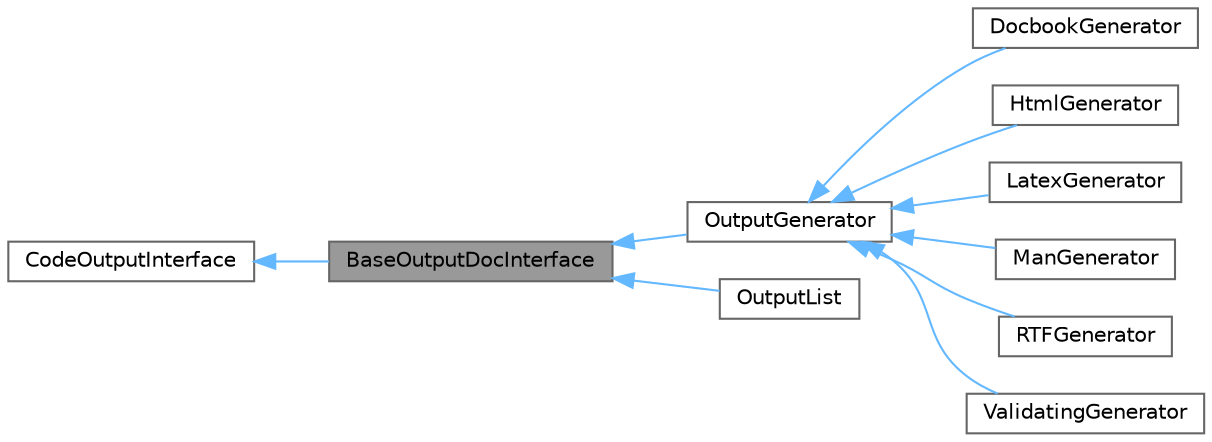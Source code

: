 digraph "BaseOutputDocInterface"
{
 // INTERACTIVE_SVG=YES
 // LATEX_PDF_SIZE
  bgcolor="transparent";
  edge [fontname=Helvetica,fontsize=10,labelfontname=Helvetica,labelfontsize=10];
  node [fontname=Helvetica,fontsize=10,shape=box,height=0.2,width=0.4];
  rankdir="LR";
  Node1 [label="BaseOutputDocInterface",height=0.2,width=0.4,color="gray40", fillcolor="grey60", style="filled", fontcolor="black",tooltip="Base Interface used for generating output outside of the comment blocks."];
  Node2 -> Node1 [dir="back",color="steelblue1",style="solid"];
  Node2 [label="CodeOutputInterface",height=0.2,width=0.4,color="gray40", fillcolor="white", style="filled",URL="$d5/d9c/class_code_output_interface.html",tooltip="Output interface for code parser."];
  Node1 -> Node3 [dir="back",color="steelblue1",style="solid"];
  Node3 [label="OutputGenerator",height=0.2,width=0.4,color="gray40", fillcolor="white", style="filled",URL="$d3/d8e/class_output_generator.html",tooltip="Abstract output generator."];
  Node3 -> Node4 [dir="back",color="steelblue1",style="solid"];
  Node4 [label="DocbookGenerator",height=0.2,width=0.4,color="gray40", fillcolor="white", style="filled",URL="$d1/d72/class_docbook_generator.html",tooltip=" "];
  Node3 -> Node5 [dir="back",color="steelblue1",style="solid"];
  Node5 [label="HtmlGenerator",height=0.2,width=0.4,color="gray40", fillcolor="white", style="filled",URL="$d7/d41/class_html_generator.html",tooltip="Generator for HTML output."];
  Node3 -> Node6 [dir="back",color="steelblue1",style="solid"];
  Node6 [label="LatexGenerator",height=0.2,width=0.4,color="gray40", fillcolor="white", style="filled",URL="$d3/d77/class_latex_generator.html",tooltip="Generator for LaTeX output."];
  Node3 -> Node7 [dir="back",color="steelblue1",style="solid"];
  Node7 [label="ManGenerator",height=0.2,width=0.4,color="gray40", fillcolor="white", style="filled",URL="$de/da5/class_man_generator.html",tooltip="Generator for Man page output."];
  Node3 -> Node8 [dir="back",color="steelblue1",style="solid"];
  Node8 [label="RTFGenerator",height=0.2,width=0.4,color="gray40", fillcolor="white", style="filled",URL="$d0/da4/class_r_t_f_generator.html",tooltip="Generator for RTF output."];
  Node3 -> Node9 [dir="back",color="steelblue1",style="solid"];
  Node9 [label="ValidatingGenerator",height=0.2,width=0.4,color="gray40", fillcolor="white", style="filled",URL="$d7/dcf/class_validating_generator.html",tooltip="Generator so the tests will be executed."];
  Node1 -> Node10 [dir="back",color="steelblue1",style="solid"];
  Node10 [label="OutputList",height=0.2,width=0.4,color="gray40", fillcolor="white", style="filled",URL="$df/dc8/class_output_list.html",tooltip="Class representing a list of output generators that are written to in parallel."];
}
